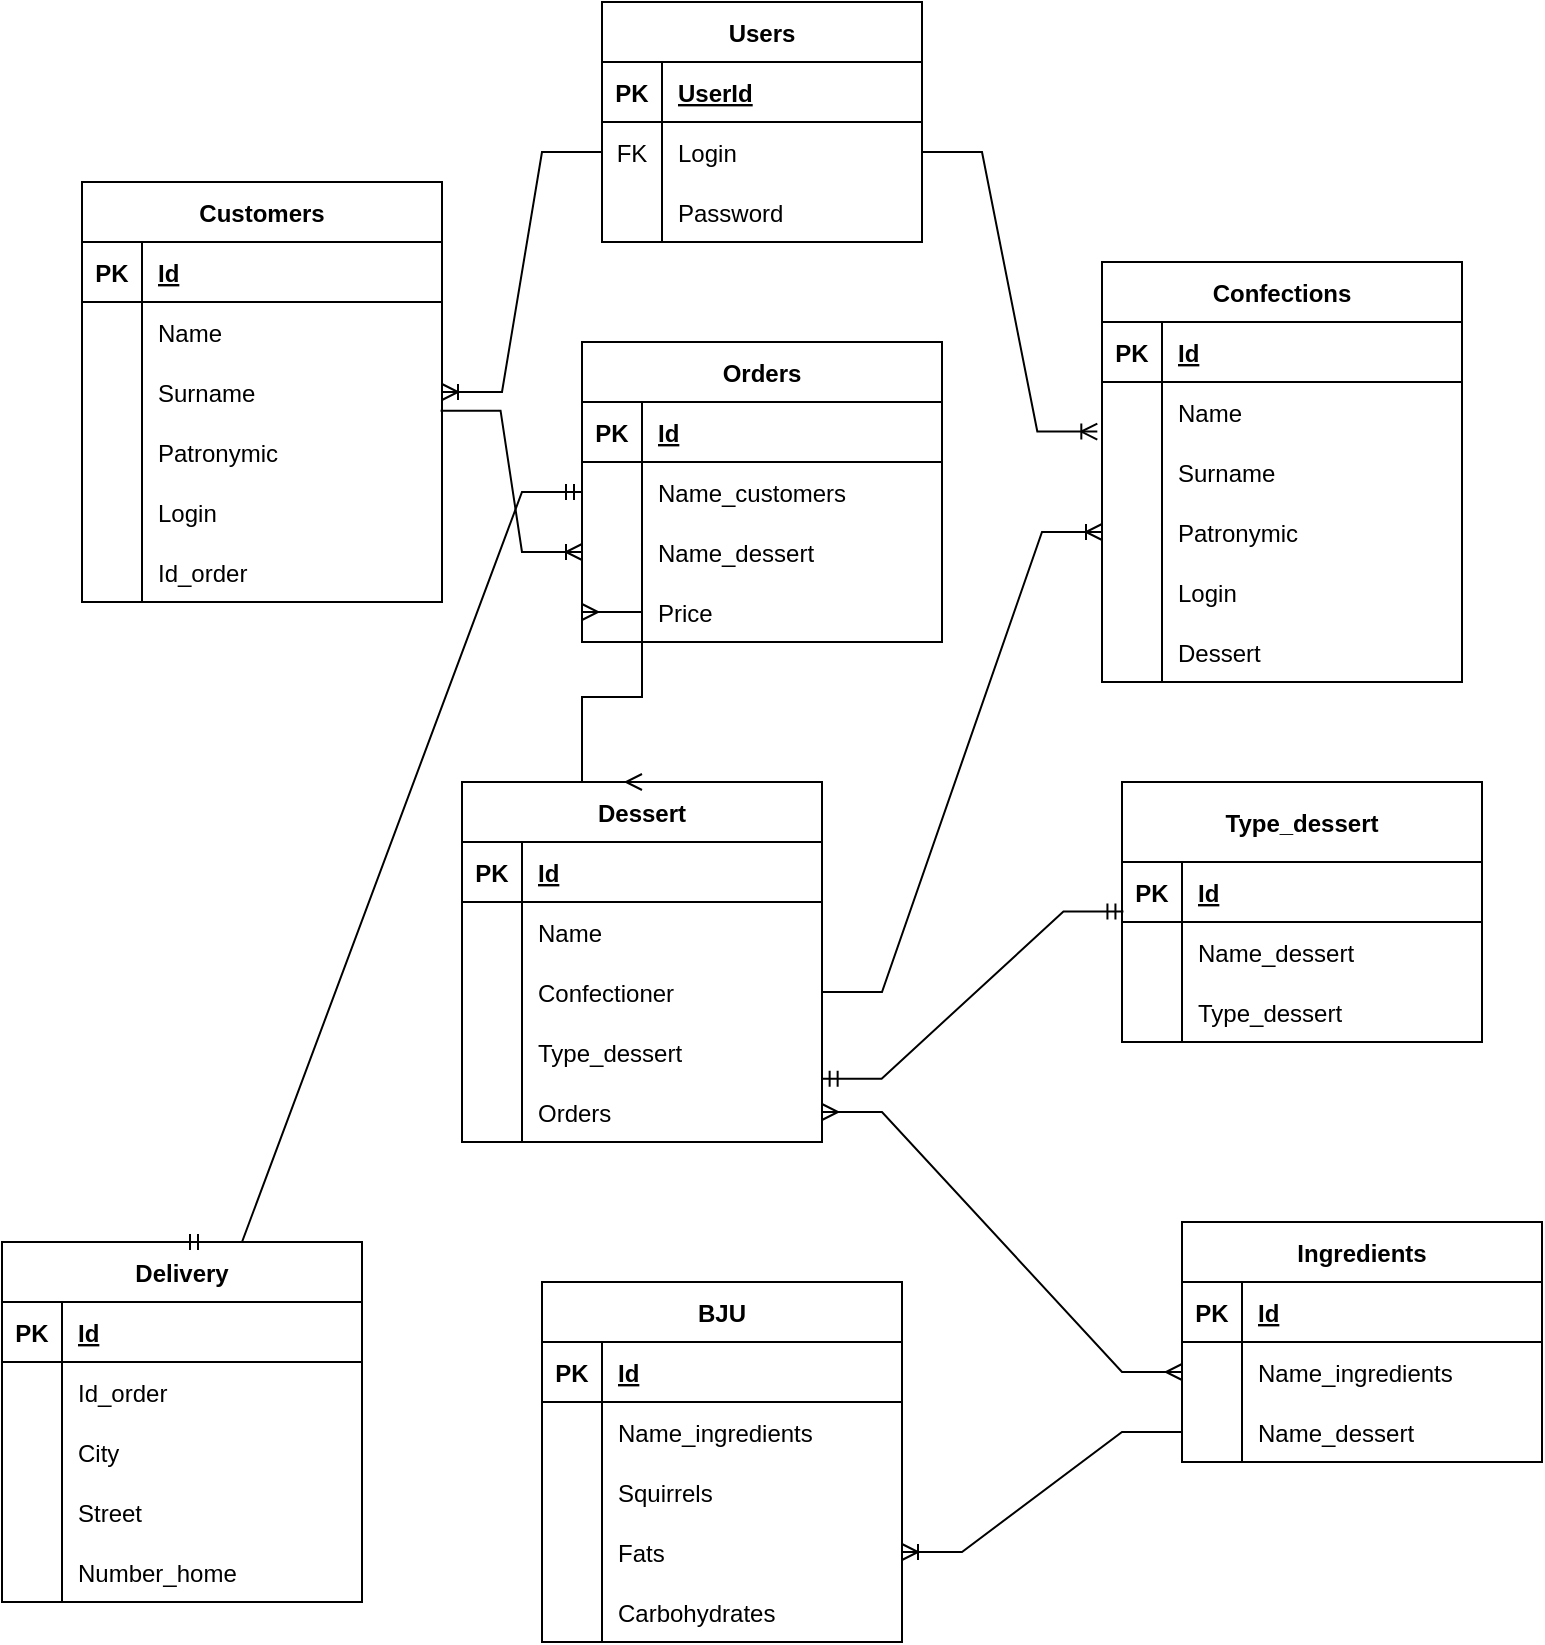 <mxfile version="20.2.3" type="device"><diagram id="4G4Z_L4EDDAWzq29jBDJ" name="Страница 1"><mxGraphModel dx="1043" dy="719" grid="1" gridSize="10" guides="1" tooltips="1" connect="1" arrows="1" fold="1" page="1" pageScale="1" pageWidth="827" pageHeight="1169" math="0" shadow="0"><root><mxCell id="0"/><mxCell id="1" parent="0"/><mxCell id="QHVo3dOfZ_I97ZvLNt0K-2" value="Users" style="shape=table;startSize=30;container=1;collapsible=1;childLayout=tableLayout;fixedRows=1;rowLines=0;fontStyle=1;align=center;resizeLast=1;" vertex="1" parent="1"><mxGeometry x="320" width="160" height="120" as="geometry"/></mxCell><mxCell id="QHVo3dOfZ_I97ZvLNt0K-3" value="" style="shape=tableRow;horizontal=0;startSize=0;swimlaneHead=0;swimlaneBody=0;fillColor=none;collapsible=0;dropTarget=0;points=[[0,0.5],[1,0.5]];portConstraint=eastwest;top=0;left=0;right=0;bottom=1;" vertex="1" parent="QHVo3dOfZ_I97ZvLNt0K-2"><mxGeometry y="30" width="160" height="30" as="geometry"/></mxCell><mxCell id="QHVo3dOfZ_I97ZvLNt0K-4" value="PK" style="shape=partialRectangle;connectable=0;fillColor=none;top=0;left=0;bottom=0;right=0;fontStyle=1;overflow=hidden;" vertex="1" parent="QHVo3dOfZ_I97ZvLNt0K-3"><mxGeometry width="30" height="30" as="geometry"><mxRectangle width="30" height="30" as="alternateBounds"/></mxGeometry></mxCell><mxCell id="QHVo3dOfZ_I97ZvLNt0K-5" value="UserId" style="shape=partialRectangle;connectable=0;fillColor=none;top=0;left=0;bottom=0;right=0;align=left;spacingLeft=6;fontStyle=5;overflow=hidden;" vertex="1" parent="QHVo3dOfZ_I97ZvLNt0K-3"><mxGeometry x="30" width="130" height="30" as="geometry"><mxRectangle width="130" height="30" as="alternateBounds"/></mxGeometry></mxCell><mxCell id="QHVo3dOfZ_I97ZvLNt0K-6" value="" style="shape=tableRow;horizontal=0;startSize=0;swimlaneHead=0;swimlaneBody=0;fillColor=none;collapsible=0;dropTarget=0;points=[[0,0.5],[1,0.5]];portConstraint=eastwest;top=0;left=0;right=0;bottom=0;" vertex="1" parent="QHVo3dOfZ_I97ZvLNt0K-2"><mxGeometry y="60" width="160" height="30" as="geometry"/></mxCell><mxCell id="QHVo3dOfZ_I97ZvLNt0K-7" value="FK" style="shape=partialRectangle;connectable=0;fillColor=none;top=0;left=0;bottom=0;right=0;editable=1;overflow=hidden;" vertex="1" parent="QHVo3dOfZ_I97ZvLNt0K-6"><mxGeometry width="30" height="30" as="geometry"><mxRectangle width="30" height="30" as="alternateBounds"/></mxGeometry></mxCell><mxCell id="QHVo3dOfZ_I97ZvLNt0K-8" value="Login" style="shape=partialRectangle;connectable=0;fillColor=none;top=0;left=0;bottom=0;right=0;align=left;spacingLeft=6;overflow=hidden;" vertex="1" parent="QHVo3dOfZ_I97ZvLNt0K-6"><mxGeometry x="30" width="130" height="30" as="geometry"><mxRectangle width="130" height="30" as="alternateBounds"/></mxGeometry></mxCell><mxCell id="QHVo3dOfZ_I97ZvLNt0K-9" value="" style="shape=tableRow;horizontal=0;startSize=0;swimlaneHead=0;swimlaneBody=0;fillColor=none;collapsible=0;dropTarget=0;points=[[0,0.5],[1,0.5]];portConstraint=eastwest;top=0;left=0;right=0;bottom=0;" vertex="1" parent="QHVo3dOfZ_I97ZvLNt0K-2"><mxGeometry y="90" width="160" height="30" as="geometry"/></mxCell><mxCell id="QHVo3dOfZ_I97ZvLNt0K-10" value="" style="shape=partialRectangle;connectable=0;fillColor=none;top=0;left=0;bottom=0;right=0;editable=1;overflow=hidden;" vertex="1" parent="QHVo3dOfZ_I97ZvLNt0K-9"><mxGeometry width="30" height="30" as="geometry"><mxRectangle width="30" height="30" as="alternateBounds"/></mxGeometry></mxCell><mxCell id="QHVo3dOfZ_I97ZvLNt0K-11" value="Password" style="shape=partialRectangle;connectable=0;fillColor=none;top=0;left=0;bottom=0;right=0;align=left;spacingLeft=6;overflow=hidden;" vertex="1" parent="QHVo3dOfZ_I97ZvLNt0K-9"><mxGeometry x="30" width="130" height="30" as="geometry"><mxRectangle width="130" height="30" as="alternateBounds"/></mxGeometry></mxCell><mxCell id="QHVo3dOfZ_I97ZvLNt0K-15" value="Type_dessert" style="shape=table;startSize=40;container=1;collapsible=1;childLayout=tableLayout;fixedRows=1;rowLines=0;fontStyle=1;align=center;resizeLast=1;" vertex="1" parent="1"><mxGeometry x="580" y="390" width="180" height="130" as="geometry"/></mxCell><mxCell id="QHVo3dOfZ_I97ZvLNt0K-16" value="" style="shape=tableRow;horizontal=0;startSize=0;swimlaneHead=0;swimlaneBody=0;fillColor=none;collapsible=0;dropTarget=0;points=[[0,0.5],[1,0.5]];portConstraint=eastwest;top=0;left=0;right=0;bottom=1;" vertex="1" parent="QHVo3dOfZ_I97ZvLNt0K-15"><mxGeometry y="40" width="180" height="30" as="geometry"/></mxCell><mxCell id="QHVo3dOfZ_I97ZvLNt0K-17" value="PK" style="shape=partialRectangle;connectable=0;fillColor=none;top=0;left=0;bottom=0;right=0;fontStyle=1;overflow=hidden;" vertex="1" parent="QHVo3dOfZ_I97ZvLNt0K-16"><mxGeometry width="30" height="30" as="geometry"><mxRectangle width="30" height="30" as="alternateBounds"/></mxGeometry></mxCell><mxCell id="QHVo3dOfZ_I97ZvLNt0K-18" value="Id" style="shape=partialRectangle;connectable=0;fillColor=none;top=0;left=0;bottom=0;right=0;align=left;spacingLeft=6;fontStyle=5;overflow=hidden;" vertex="1" parent="QHVo3dOfZ_I97ZvLNt0K-16"><mxGeometry x="30" width="150" height="30" as="geometry"><mxRectangle width="150" height="30" as="alternateBounds"/></mxGeometry></mxCell><mxCell id="QHVo3dOfZ_I97ZvLNt0K-19" value="" style="shape=tableRow;horizontal=0;startSize=0;swimlaneHead=0;swimlaneBody=0;fillColor=none;collapsible=0;dropTarget=0;points=[[0,0.5],[1,0.5]];portConstraint=eastwest;top=0;left=0;right=0;bottom=0;" vertex="1" parent="QHVo3dOfZ_I97ZvLNt0K-15"><mxGeometry y="70" width="180" height="30" as="geometry"/></mxCell><mxCell id="QHVo3dOfZ_I97ZvLNt0K-20" value="" style="shape=partialRectangle;connectable=0;fillColor=none;top=0;left=0;bottom=0;right=0;editable=1;overflow=hidden;" vertex="1" parent="QHVo3dOfZ_I97ZvLNt0K-19"><mxGeometry width="30" height="30" as="geometry"><mxRectangle width="30" height="30" as="alternateBounds"/></mxGeometry></mxCell><mxCell id="QHVo3dOfZ_I97ZvLNt0K-21" value="Name_dessert" style="shape=partialRectangle;connectable=0;fillColor=none;top=0;left=0;bottom=0;right=0;align=left;spacingLeft=6;overflow=hidden;" vertex="1" parent="QHVo3dOfZ_I97ZvLNt0K-19"><mxGeometry x="30" width="150" height="30" as="geometry"><mxRectangle width="150" height="30" as="alternateBounds"/></mxGeometry></mxCell><mxCell id="QHVo3dOfZ_I97ZvLNt0K-22" value="" style="shape=tableRow;horizontal=0;startSize=0;swimlaneHead=0;swimlaneBody=0;fillColor=none;collapsible=0;dropTarget=0;points=[[0,0.5],[1,0.5]];portConstraint=eastwest;top=0;left=0;right=0;bottom=0;" vertex="1" parent="QHVo3dOfZ_I97ZvLNt0K-15"><mxGeometry y="100" width="180" height="30" as="geometry"/></mxCell><mxCell id="QHVo3dOfZ_I97ZvLNt0K-23" value="" style="shape=partialRectangle;connectable=0;fillColor=none;top=0;left=0;bottom=0;right=0;editable=1;overflow=hidden;" vertex="1" parent="QHVo3dOfZ_I97ZvLNt0K-22"><mxGeometry width="30" height="30" as="geometry"><mxRectangle width="30" height="30" as="alternateBounds"/></mxGeometry></mxCell><mxCell id="QHVo3dOfZ_I97ZvLNt0K-24" value="Type_dessert" style="shape=partialRectangle;connectable=0;fillColor=none;top=0;left=0;bottom=0;right=0;align=left;spacingLeft=6;overflow=hidden;" vertex="1" parent="QHVo3dOfZ_I97ZvLNt0K-22"><mxGeometry x="30" width="150" height="30" as="geometry"><mxRectangle width="150" height="30" as="alternateBounds"/></mxGeometry></mxCell><mxCell id="QHVo3dOfZ_I97ZvLNt0K-28" value="Dessert" style="shape=table;startSize=30;container=1;collapsible=1;childLayout=tableLayout;fixedRows=1;rowLines=0;fontStyle=1;align=center;resizeLast=1;" vertex="1" parent="1"><mxGeometry x="250" y="390" width="180" height="180" as="geometry"/></mxCell><mxCell id="QHVo3dOfZ_I97ZvLNt0K-29" value="" style="shape=tableRow;horizontal=0;startSize=0;swimlaneHead=0;swimlaneBody=0;fillColor=none;collapsible=0;dropTarget=0;points=[[0,0.5],[1,0.5]];portConstraint=eastwest;top=0;left=0;right=0;bottom=1;" vertex="1" parent="QHVo3dOfZ_I97ZvLNt0K-28"><mxGeometry y="30" width="180" height="30" as="geometry"/></mxCell><mxCell id="QHVo3dOfZ_I97ZvLNt0K-30" value="PK" style="shape=partialRectangle;connectable=0;fillColor=none;top=0;left=0;bottom=0;right=0;fontStyle=1;overflow=hidden;" vertex="1" parent="QHVo3dOfZ_I97ZvLNt0K-29"><mxGeometry width="30" height="30" as="geometry"><mxRectangle width="30" height="30" as="alternateBounds"/></mxGeometry></mxCell><mxCell id="QHVo3dOfZ_I97ZvLNt0K-31" value="Id" style="shape=partialRectangle;connectable=0;fillColor=none;top=0;left=0;bottom=0;right=0;align=left;spacingLeft=6;fontStyle=5;overflow=hidden;" vertex="1" parent="QHVo3dOfZ_I97ZvLNt0K-29"><mxGeometry x="30" width="150" height="30" as="geometry"><mxRectangle width="150" height="30" as="alternateBounds"/></mxGeometry></mxCell><mxCell id="QHVo3dOfZ_I97ZvLNt0K-32" value="" style="shape=tableRow;horizontal=0;startSize=0;swimlaneHead=0;swimlaneBody=0;fillColor=none;collapsible=0;dropTarget=0;points=[[0,0.5],[1,0.5]];portConstraint=eastwest;top=0;left=0;right=0;bottom=0;" vertex="1" parent="QHVo3dOfZ_I97ZvLNt0K-28"><mxGeometry y="60" width="180" height="30" as="geometry"/></mxCell><mxCell id="QHVo3dOfZ_I97ZvLNt0K-33" value="" style="shape=partialRectangle;connectable=0;fillColor=none;top=0;left=0;bottom=0;right=0;editable=1;overflow=hidden;" vertex="1" parent="QHVo3dOfZ_I97ZvLNt0K-32"><mxGeometry width="30" height="30" as="geometry"><mxRectangle width="30" height="30" as="alternateBounds"/></mxGeometry></mxCell><mxCell id="QHVo3dOfZ_I97ZvLNt0K-34" value="Name" style="shape=partialRectangle;connectable=0;fillColor=none;top=0;left=0;bottom=0;right=0;align=left;spacingLeft=6;overflow=hidden;" vertex="1" parent="QHVo3dOfZ_I97ZvLNt0K-32"><mxGeometry x="30" width="150" height="30" as="geometry"><mxRectangle width="150" height="30" as="alternateBounds"/></mxGeometry></mxCell><mxCell id="QHVo3dOfZ_I97ZvLNt0K-35" value="" style="shape=tableRow;horizontal=0;startSize=0;swimlaneHead=0;swimlaneBody=0;fillColor=none;collapsible=0;dropTarget=0;points=[[0,0.5],[1,0.5]];portConstraint=eastwest;top=0;left=0;right=0;bottom=0;" vertex="1" parent="QHVo3dOfZ_I97ZvLNt0K-28"><mxGeometry y="90" width="180" height="30" as="geometry"/></mxCell><mxCell id="QHVo3dOfZ_I97ZvLNt0K-36" value="" style="shape=partialRectangle;connectable=0;fillColor=none;top=0;left=0;bottom=0;right=0;editable=1;overflow=hidden;" vertex="1" parent="QHVo3dOfZ_I97ZvLNt0K-35"><mxGeometry width="30" height="30" as="geometry"><mxRectangle width="30" height="30" as="alternateBounds"/></mxGeometry></mxCell><mxCell id="QHVo3dOfZ_I97ZvLNt0K-37" value="Confectioner" style="shape=partialRectangle;connectable=0;fillColor=none;top=0;left=0;bottom=0;right=0;align=left;spacingLeft=6;overflow=hidden;" vertex="1" parent="QHVo3dOfZ_I97ZvLNt0K-35"><mxGeometry x="30" width="150" height="30" as="geometry"><mxRectangle width="150" height="30" as="alternateBounds"/></mxGeometry></mxCell><mxCell id="QHVo3dOfZ_I97ZvLNt0K-38" value="" style="shape=tableRow;horizontal=0;startSize=0;swimlaneHead=0;swimlaneBody=0;fillColor=none;collapsible=0;dropTarget=0;points=[[0,0.5],[1,0.5]];portConstraint=eastwest;top=0;left=0;right=0;bottom=0;" vertex="1" parent="QHVo3dOfZ_I97ZvLNt0K-28"><mxGeometry y="120" width="180" height="30" as="geometry"/></mxCell><mxCell id="QHVo3dOfZ_I97ZvLNt0K-39" value="" style="shape=partialRectangle;connectable=0;fillColor=none;top=0;left=0;bottom=0;right=0;editable=1;overflow=hidden;" vertex="1" parent="QHVo3dOfZ_I97ZvLNt0K-38"><mxGeometry width="30" height="30" as="geometry"><mxRectangle width="30" height="30" as="alternateBounds"/></mxGeometry></mxCell><mxCell id="QHVo3dOfZ_I97ZvLNt0K-40" value="Type_dessert" style="shape=partialRectangle;connectable=0;fillColor=none;top=0;left=0;bottom=0;right=0;align=left;spacingLeft=6;overflow=hidden;" vertex="1" parent="QHVo3dOfZ_I97ZvLNt0K-38"><mxGeometry x="30" width="150" height="30" as="geometry"><mxRectangle width="150" height="30" as="alternateBounds"/></mxGeometry></mxCell><mxCell id="QHVo3dOfZ_I97ZvLNt0K-123" style="shape=tableRow;horizontal=0;startSize=0;swimlaneHead=0;swimlaneBody=0;fillColor=none;collapsible=0;dropTarget=0;points=[[0,0.5],[1,0.5]];portConstraint=eastwest;top=0;left=0;right=0;bottom=0;" vertex="1" parent="QHVo3dOfZ_I97ZvLNt0K-28"><mxGeometry y="150" width="180" height="30" as="geometry"/></mxCell><mxCell id="QHVo3dOfZ_I97ZvLNt0K-124" style="shape=partialRectangle;connectable=0;fillColor=none;top=0;left=0;bottom=0;right=0;editable=1;overflow=hidden;" vertex="1" parent="QHVo3dOfZ_I97ZvLNt0K-123"><mxGeometry width="30" height="30" as="geometry"><mxRectangle width="30" height="30" as="alternateBounds"/></mxGeometry></mxCell><mxCell id="QHVo3dOfZ_I97ZvLNt0K-125" value="Orders" style="shape=partialRectangle;connectable=0;fillColor=none;top=0;left=0;bottom=0;right=0;align=left;spacingLeft=6;overflow=hidden;" vertex="1" parent="QHVo3dOfZ_I97ZvLNt0K-123"><mxGeometry x="30" width="150" height="30" as="geometry"><mxRectangle width="150" height="30" as="alternateBounds"/></mxGeometry></mxCell><mxCell id="QHVo3dOfZ_I97ZvLNt0K-41" value="Customers" style="shape=table;startSize=30;container=1;collapsible=1;childLayout=tableLayout;fixedRows=1;rowLines=0;fontStyle=1;align=center;resizeLast=1;" vertex="1" parent="1"><mxGeometry x="60" y="90" width="180" height="210" as="geometry"/></mxCell><mxCell id="QHVo3dOfZ_I97ZvLNt0K-42" value="" style="shape=tableRow;horizontal=0;startSize=0;swimlaneHead=0;swimlaneBody=0;fillColor=none;collapsible=0;dropTarget=0;points=[[0,0.5],[1,0.5]];portConstraint=eastwest;top=0;left=0;right=0;bottom=1;" vertex="1" parent="QHVo3dOfZ_I97ZvLNt0K-41"><mxGeometry y="30" width="180" height="30" as="geometry"/></mxCell><mxCell id="QHVo3dOfZ_I97ZvLNt0K-43" value="PK" style="shape=partialRectangle;connectable=0;fillColor=none;top=0;left=0;bottom=0;right=0;fontStyle=1;overflow=hidden;" vertex="1" parent="QHVo3dOfZ_I97ZvLNt0K-42"><mxGeometry width="30" height="30" as="geometry"><mxRectangle width="30" height="30" as="alternateBounds"/></mxGeometry></mxCell><mxCell id="QHVo3dOfZ_I97ZvLNt0K-44" value="Id" style="shape=partialRectangle;connectable=0;fillColor=none;top=0;left=0;bottom=0;right=0;align=left;spacingLeft=6;fontStyle=5;overflow=hidden;" vertex="1" parent="QHVo3dOfZ_I97ZvLNt0K-42"><mxGeometry x="30" width="150" height="30" as="geometry"><mxRectangle width="150" height="30" as="alternateBounds"/></mxGeometry></mxCell><mxCell id="QHVo3dOfZ_I97ZvLNt0K-45" value="" style="shape=tableRow;horizontal=0;startSize=0;swimlaneHead=0;swimlaneBody=0;fillColor=none;collapsible=0;dropTarget=0;points=[[0,0.5],[1,0.5]];portConstraint=eastwest;top=0;left=0;right=0;bottom=0;" vertex="1" parent="QHVo3dOfZ_I97ZvLNt0K-41"><mxGeometry y="60" width="180" height="30" as="geometry"/></mxCell><mxCell id="QHVo3dOfZ_I97ZvLNt0K-46" value="" style="shape=partialRectangle;connectable=0;fillColor=none;top=0;left=0;bottom=0;right=0;editable=1;overflow=hidden;" vertex="1" parent="QHVo3dOfZ_I97ZvLNt0K-45"><mxGeometry width="30" height="30" as="geometry"><mxRectangle width="30" height="30" as="alternateBounds"/></mxGeometry></mxCell><mxCell id="QHVo3dOfZ_I97ZvLNt0K-47" value="Name" style="shape=partialRectangle;connectable=0;fillColor=none;top=0;left=0;bottom=0;right=0;align=left;spacingLeft=6;overflow=hidden;" vertex="1" parent="QHVo3dOfZ_I97ZvLNt0K-45"><mxGeometry x="30" width="150" height="30" as="geometry"><mxRectangle width="150" height="30" as="alternateBounds"/></mxGeometry></mxCell><mxCell id="QHVo3dOfZ_I97ZvLNt0K-48" value="" style="shape=tableRow;horizontal=0;startSize=0;swimlaneHead=0;swimlaneBody=0;fillColor=none;collapsible=0;dropTarget=0;points=[[0,0.5],[1,0.5]];portConstraint=eastwest;top=0;left=0;right=0;bottom=0;" vertex="1" parent="QHVo3dOfZ_I97ZvLNt0K-41"><mxGeometry y="90" width="180" height="30" as="geometry"/></mxCell><mxCell id="QHVo3dOfZ_I97ZvLNt0K-49" value="" style="shape=partialRectangle;connectable=0;fillColor=none;top=0;left=0;bottom=0;right=0;editable=1;overflow=hidden;" vertex="1" parent="QHVo3dOfZ_I97ZvLNt0K-48"><mxGeometry width="30" height="30" as="geometry"><mxRectangle width="30" height="30" as="alternateBounds"/></mxGeometry></mxCell><mxCell id="QHVo3dOfZ_I97ZvLNt0K-50" value="Surname" style="shape=partialRectangle;connectable=0;fillColor=none;top=0;left=0;bottom=0;right=0;align=left;spacingLeft=6;overflow=hidden;" vertex="1" parent="QHVo3dOfZ_I97ZvLNt0K-48"><mxGeometry x="30" width="150" height="30" as="geometry"><mxRectangle width="150" height="30" as="alternateBounds"/></mxGeometry></mxCell><mxCell id="QHVo3dOfZ_I97ZvLNt0K-51" value="" style="shape=tableRow;horizontal=0;startSize=0;swimlaneHead=0;swimlaneBody=0;fillColor=none;collapsible=0;dropTarget=0;points=[[0,0.5],[1,0.5]];portConstraint=eastwest;top=0;left=0;right=0;bottom=0;" vertex="1" parent="QHVo3dOfZ_I97ZvLNt0K-41"><mxGeometry y="120" width="180" height="30" as="geometry"/></mxCell><mxCell id="QHVo3dOfZ_I97ZvLNt0K-52" value="" style="shape=partialRectangle;connectable=0;fillColor=none;top=0;left=0;bottom=0;right=0;editable=1;overflow=hidden;" vertex="1" parent="QHVo3dOfZ_I97ZvLNt0K-51"><mxGeometry width="30" height="30" as="geometry"><mxRectangle width="30" height="30" as="alternateBounds"/></mxGeometry></mxCell><mxCell id="QHVo3dOfZ_I97ZvLNt0K-53" value="Patronymic" style="shape=partialRectangle;connectable=0;fillColor=none;top=0;left=0;bottom=0;right=0;align=left;spacingLeft=6;overflow=hidden;" vertex="1" parent="QHVo3dOfZ_I97ZvLNt0K-51"><mxGeometry x="30" width="150" height="30" as="geometry"><mxRectangle width="150" height="30" as="alternateBounds"/></mxGeometry></mxCell><mxCell id="QHVo3dOfZ_I97ZvLNt0K-138" style="shape=tableRow;horizontal=0;startSize=0;swimlaneHead=0;swimlaneBody=0;fillColor=none;collapsible=0;dropTarget=0;points=[[0,0.5],[1,0.5]];portConstraint=eastwest;top=0;left=0;right=0;bottom=0;" vertex="1" parent="QHVo3dOfZ_I97ZvLNt0K-41"><mxGeometry y="150" width="180" height="30" as="geometry"/></mxCell><mxCell id="QHVo3dOfZ_I97ZvLNt0K-139" style="shape=partialRectangle;connectable=0;fillColor=none;top=0;left=0;bottom=0;right=0;editable=1;overflow=hidden;" vertex="1" parent="QHVo3dOfZ_I97ZvLNt0K-138"><mxGeometry width="30" height="30" as="geometry"><mxRectangle width="30" height="30" as="alternateBounds"/></mxGeometry></mxCell><mxCell id="QHVo3dOfZ_I97ZvLNt0K-140" value="Login" style="shape=partialRectangle;connectable=0;fillColor=none;top=0;left=0;bottom=0;right=0;align=left;spacingLeft=6;overflow=hidden;" vertex="1" parent="QHVo3dOfZ_I97ZvLNt0K-138"><mxGeometry x="30" width="150" height="30" as="geometry"><mxRectangle width="150" height="30" as="alternateBounds"/></mxGeometry></mxCell><mxCell id="QHVo3dOfZ_I97ZvLNt0K-141" style="shape=tableRow;horizontal=0;startSize=0;swimlaneHead=0;swimlaneBody=0;fillColor=none;collapsible=0;dropTarget=0;points=[[0,0.5],[1,0.5]];portConstraint=eastwest;top=0;left=0;right=0;bottom=0;" vertex="1" parent="QHVo3dOfZ_I97ZvLNt0K-41"><mxGeometry y="180" width="180" height="30" as="geometry"/></mxCell><mxCell id="QHVo3dOfZ_I97ZvLNt0K-142" style="shape=partialRectangle;connectable=0;fillColor=none;top=0;left=0;bottom=0;right=0;editable=1;overflow=hidden;" vertex="1" parent="QHVo3dOfZ_I97ZvLNt0K-141"><mxGeometry width="30" height="30" as="geometry"><mxRectangle width="30" height="30" as="alternateBounds"/></mxGeometry></mxCell><mxCell id="QHVo3dOfZ_I97ZvLNt0K-143" value="Id_order" style="shape=partialRectangle;connectable=0;fillColor=none;top=0;left=0;bottom=0;right=0;align=left;spacingLeft=6;overflow=hidden;" vertex="1" parent="QHVo3dOfZ_I97ZvLNt0K-141"><mxGeometry x="30" width="150" height="30" as="geometry"><mxRectangle width="150" height="30" as="alternateBounds"/></mxGeometry></mxCell><mxCell id="QHVo3dOfZ_I97ZvLNt0K-54" value="Confections" style="shape=table;startSize=30;container=1;collapsible=1;childLayout=tableLayout;fixedRows=1;rowLines=0;fontStyle=1;align=center;resizeLast=1;" vertex="1" parent="1"><mxGeometry x="570" y="130" width="180" height="210" as="geometry"/></mxCell><mxCell id="QHVo3dOfZ_I97ZvLNt0K-55" value="" style="shape=tableRow;horizontal=0;startSize=0;swimlaneHead=0;swimlaneBody=0;fillColor=none;collapsible=0;dropTarget=0;points=[[0,0.5],[1,0.5]];portConstraint=eastwest;top=0;left=0;right=0;bottom=1;" vertex="1" parent="QHVo3dOfZ_I97ZvLNt0K-54"><mxGeometry y="30" width="180" height="30" as="geometry"/></mxCell><mxCell id="QHVo3dOfZ_I97ZvLNt0K-56" value="PK" style="shape=partialRectangle;connectable=0;fillColor=none;top=0;left=0;bottom=0;right=0;fontStyle=1;overflow=hidden;" vertex="1" parent="QHVo3dOfZ_I97ZvLNt0K-55"><mxGeometry width="30" height="30" as="geometry"><mxRectangle width="30" height="30" as="alternateBounds"/></mxGeometry></mxCell><mxCell id="QHVo3dOfZ_I97ZvLNt0K-57" value="Id" style="shape=partialRectangle;connectable=0;fillColor=none;top=0;left=0;bottom=0;right=0;align=left;spacingLeft=6;fontStyle=5;overflow=hidden;" vertex="1" parent="QHVo3dOfZ_I97ZvLNt0K-55"><mxGeometry x="30" width="150" height="30" as="geometry"><mxRectangle width="150" height="30" as="alternateBounds"/></mxGeometry></mxCell><mxCell id="QHVo3dOfZ_I97ZvLNt0K-58" value="" style="shape=tableRow;horizontal=0;startSize=0;swimlaneHead=0;swimlaneBody=0;fillColor=none;collapsible=0;dropTarget=0;points=[[0,0.5],[1,0.5]];portConstraint=eastwest;top=0;left=0;right=0;bottom=0;" vertex="1" parent="QHVo3dOfZ_I97ZvLNt0K-54"><mxGeometry y="60" width="180" height="30" as="geometry"/></mxCell><mxCell id="QHVo3dOfZ_I97ZvLNt0K-59" value="" style="shape=partialRectangle;connectable=0;fillColor=none;top=0;left=0;bottom=0;right=0;editable=1;overflow=hidden;" vertex="1" parent="QHVo3dOfZ_I97ZvLNt0K-58"><mxGeometry width="30" height="30" as="geometry"><mxRectangle width="30" height="30" as="alternateBounds"/></mxGeometry></mxCell><mxCell id="QHVo3dOfZ_I97ZvLNt0K-60" value="Name" style="shape=partialRectangle;connectable=0;fillColor=none;top=0;left=0;bottom=0;right=0;align=left;spacingLeft=6;overflow=hidden;" vertex="1" parent="QHVo3dOfZ_I97ZvLNt0K-58"><mxGeometry x="30" width="150" height="30" as="geometry"><mxRectangle width="150" height="30" as="alternateBounds"/></mxGeometry></mxCell><mxCell id="QHVo3dOfZ_I97ZvLNt0K-61" value="" style="shape=tableRow;horizontal=0;startSize=0;swimlaneHead=0;swimlaneBody=0;fillColor=none;collapsible=0;dropTarget=0;points=[[0,0.5],[1,0.5]];portConstraint=eastwest;top=0;left=0;right=0;bottom=0;" vertex="1" parent="QHVo3dOfZ_I97ZvLNt0K-54"><mxGeometry y="90" width="180" height="30" as="geometry"/></mxCell><mxCell id="QHVo3dOfZ_I97ZvLNt0K-62" value="" style="shape=partialRectangle;connectable=0;fillColor=none;top=0;left=0;bottom=0;right=0;editable=1;overflow=hidden;" vertex="1" parent="QHVo3dOfZ_I97ZvLNt0K-61"><mxGeometry width="30" height="30" as="geometry"><mxRectangle width="30" height="30" as="alternateBounds"/></mxGeometry></mxCell><mxCell id="QHVo3dOfZ_I97ZvLNt0K-63" value="Surname" style="shape=partialRectangle;connectable=0;fillColor=none;top=0;left=0;bottom=0;right=0;align=left;spacingLeft=6;overflow=hidden;" vertex="1" parent="QHVo3dOfZ_I97ZvLNt0K-61"><mxGeometry x="30" width="150" height="30" as="geometry"><mxRectangle width="150" height="30" as="alternateBounds"/></mxGeometry></mxCell><mxCell id="QHVo3dOfZ_I97ZvLNt0K-64" value="" style="shape=tableRow;horizontal=0;startSize=0;swimlaneHead=0;swimlaneBody=0;fillColor=none;collapsible=0;dropTarget=0;points=[[0,0.5],[1,0.5]];portConstraint=eastwest;top=0;left=0;right=0;bottom=0;" vertex="1" parent="QHVo3dOfZ_I97ZvLNt0K-54"><mxGeometry y="120" width="180" height="30" as="geometry"/></mxCell><mxCell id="QHVo3dOfZ_I97ZvLNt0K-65" value="" style="shape=partialRectangle;connectable=0;fillColor=none;top=0;left=0;bottom=0;right=0;editable=1;overflow=hidden;" vertex="1" parent="QHVo3dOfZ_I97ZvLNt0K-64"><mxGeometry width="30" height="30" as="geometry"><mxRectangle width="30" height="30" as="alternateBounds"/></mxGeometry></mxCell><mxCell id="QHVo3dOfZ_I97ZvLNt0K-66" value="Patronymic" style="shape=partialRectangle;connectable=0;fillColor=none;top=0;left=0;bottom=0;right=0;align=left;spacingLeft=6;overflow=hidden;" vertex="1" parent="QHVo3dOfZ_I97ZvLNt0K-64"><mxGeometry x="30" width="150" height="30" as="geometry"><mxRectangle width="150" height="30" as="alternateBounds"/></mxGeometry></mxCell><mxCell id="QHVo3dOfZ_I97ZvLNt0K-132" style="shape=tableRow;horizontal=0;startSize=0;swimlaneHead=0;swimlaneBody=0;fillColor=none;collapsible=0;dropTarget=0;points=[[0,0.5],[1,0.5]];portConstraint=eastwest;top=0;left=0;right=0;bottom=0;" vertex="1" parent="QHVo3dOfZ_I97ZvLNt0K-54"><mxGeometry y="150" width="180" height="30" as="geometry"/></mxCell><mxCell id="QHVo3dOfZ_I97ZvLNt0K-133" style="shape=partialRectangle;connectable=0;fillColor=none;top=0;left=0;bottom=0;right=0;editable=1;overflow=hidden;" vertex="1" parent="QHVo3dOfZ_I97ZvLNt0K-132"><mxGeometry width="30" height="30" as="geometry"><mxRectangle width="30" height="30" as="alternateBounds"/></mxGeometry></mxCell><mxCell id="QHVo3dOfZ_I97ZvLNt0K-134" value="Login" style="shape=partialRectangle;connectable=0;fillColor=none;top=0;left=0;bottom=0;right=0;align=left;spacingLeft=6;overflow=hidden;" vertex="1" parent="QHVo3dOfZ_I97ZvLNt0K-132"><mxGeometry x="30" width="150" height="30" as="geometry"><mxRectangle width="150" height="30" as="alternateBounds"/></mxGeometry></mxCell><mxCell id="QHVo3dOfZ_I97ZvLNt0K-135" style="shape=tableRow;horizontal=0;startSize=0;swimlaneHead=0;swimlaneBody=0;fillColor=none;collapsible=0;dropTarget=0;points=[[0,0.5],[1,0.5]];portConstraint=eastwest;top=0;left=0;right=0;bottom=0;" vertex="1" parent="QHVo3dOfZ_I97ZvLNt0K-54"><mxGeometry y="180" width="180" height="30" as="geometry"/></mxCell><mxCell id="QHVo3dOfZ_I97ZvLNt0K-136" style="shape=partialRectangle;connectable=0;fillColor=none;top=0;left=0;bottom=0;right=0;editable=1;overflow=hidden;" vertex="1" parent="QHVo3dOfZ_I97ZvLNt0K-135"><mxGeometry width="30" height="30" as="geometry"><mxRectangle width="30" height="30" as="alternateBounds"/></mxGeometry></mxCell><mxCell id="QHVo3dOfZ_I97ZvLNt0K-137" value="Dessert" style="shape=partialRectangle;connectable=0;fillColor=none;top=0;left=0;bottom=0;right=0;align=left;spacingLeft=6;overflow=hidden;" vertex="1" parent="QHVo3dOfZ_I97ZvLNt0K-135"><mxGeometry x="30" width="150" height="30" as="geometry"><mxRectangle width="150" height="30" as="alternateBounds"/></mxGeometry></mxCell><mxCell id="QHVo3dOfZ_I97ZvLNt0K-67" value="Orders" style="shape=table;startSize=30;container=1;collapsible=1;childLayout=tableLayout;fixedRows=1;rowLines=0;fontStyle=1;align=center;resizeLast=1;" vertex="1" parent="1"><mxGeometry x="310" y="170" width="180" height="150" as="geometry"/></mxCell><mxCell id="QHVo3dOfZ_I97ZvLNt0K-68" value="" style="shape=tableRow;horizontal=0;startSize=0;swimlaneHead=0;swimlaneBody=0;fillColor=none;collapsible=0;dropTarget=0;points=[[0,0.5],[1,0.5]];portConstraint=eastwest;top=0;left=0;right=0;bottom=1;" vertex="1" parent="QHVo3dOfZ_I97ZvLNt0K-67"><mxGeometry y="30" width="180" height="30" as="geometry"/></mxCell><mxCell id="QHVo3dOfZ_I97ZvLNt0K-69" value="PK" style="shape=partialRectangle;connectable=0;fillColor=none;top=0;left=0;bottom=0;right=0;fontStyle=1;overflow=hidden;" vertex="1" parent="QHVo3dOfZ_I97ZvLNt0K-68"><mxGeometry width="30" height="30" as="geometry"><mxRectangle width="30" height="30" as="alternateBounds"/></mxGeometry></mxCell><mxCell id="QHVo3dOfZ_I97ZvLNt0K-70" value="Id" style="shape=partialRectangle;connectable=0;fillColor=none;top=0;left=0;bottom=0;right=0;align=left;spacingLeft=6;fontStyle=5;overflow=hidden;" vertex="1" parent="QHVo3dOfZ_I97ZvLNt0K-68"><mxGeometry x="30" width="150" height="30" as="geometry"><mxRectangle width="150" height="30" as="alternateBounds"/></mxGeometry></mxCell><mxCell id="QHVo3dOfZ_I97ZvLNt0K-71" value="" style="shape=tableRow;horizontal=0;startSize=0;swimlaneHead=0;swimlaneBody=0;fillColor=none;collapsible=0;dropTarget=0;points=[[0,0.5],[1,0.5]];portConstraint=eastwest;top=0;left=0;right=0;bottom=0;" vertex="1" parent="QHVo3dOfZ_I97ZvLNt0K-67"><mxGeometry y="60" width="180" height="30" as="geometry"/></mxCell><mxCell id="QHVo3dOfZ_I97ZvLNt0K-72" value="" style="shape=partialRectangle;connectable=0;fillColor=none;top=0;left=0;bottom=0;right=0;editable=1;overflow=hidden;" vertex="1" parent="QHVo3dOfZ_I97ZvLNt0K-71"><mxGeometry width="30" height="30" as="geometry"><mxRectangle width="30" height="30" as="alternateBounds"/></mxGeometry></mxCell><mxCell id="QHVo3dOfZ_I97ZvLNt0K-73" value="Name_customers" style="shape=partialRectangle;connectable=0;fillColor=none;top=0;left=0;bottom=0;right=0;align=left;spacingLeft=6;overflow=hidden;" vertex="1" parent="QHVo3dOfZ_I97ZvLNt0K-71"><mxGeometry x="30" width="150" height="30" as="geometry"><mxRectangle width="150" height="30" as="alternateBounds"/></mxGeometry></mxCell><mxCell id="QHVo3dOfZ_I97ZvLNt0K-74" value="" style="shape=tableRow;horizontal=0;startSize=0;swimlaneHead=0;swimlaneBody=0;fillColor=none;collapsible=0;dropTarget=0;points=[[0,0.5],[1,0.5]];portConstraint=eastwest;top=0;left=0;right=0;bottom=0;" vertex="1" parent="QHVo3dOfZ_I97ZvLNt0K-67"><mxGeometry y="90" width="180" height="30" as="geometry"/></mxCell><mxCell id="QHVo3dOfZ_I97ZvLNt0K-75" value="" style="shape=partialRectangle;connectable=0;fillColor=none;top=0;left=0;bottom=0;right=0;editable=1;overflow=hidden;" vertex="1" parent="QHVo3dOfZ_I97ZvLNt0K-74"><mxGeometry width="30" height="30" as="geometry"><mxRectangle width="30" height="30" as="alternateBounds"/></mxGeometry></mxCell><mxCell id="QHVo3dOfZ_I97ZvLNt0K-76" value="Name_dessert" style="shape=partialRectangle;connectable=0;fillColor=none;top=0;left=0;bottom=0;right=0;align=left;spacingLeft=6;overflow=hidden;" vertex="1" parent="QHVo3dOfZ_I97ZvLNt0K-74"><mxGeometry x="30" width="150" height="30" as="geometry"><mxRectangle width="150" height="30" as="alternateBounds"/></mxGeometry></mxCell><mxCell id="QHVo3dOfZ_I97ZvLNt0K-77" value="" style="shape=tableRow;horizontal=0;startSize=0;swimlaneHead=0;swimlaneBody=0;fillColor=none;collapsible=0;dropTarget=0;points=[[0,0.5],[1,0.5]];portConstraint=eastwest;top=0;left=0;right=0;bottom=0;" vertex="1" parent="QHVo3dOfZ_I97ZvLNt0K-67"><mxGeometry y="120" width="180" height="30" as="geometry"/></mxCell><mxCell id="QHVo3dOfZ_I97ZvLNt0K-78" value="" style="shape=partialRectangle;connectable=0;fillColor=none;top=0;left=0;bottom=0;right=0;editable=1;overflow=hidden;" vertex="1" parent="QHVo3dOfZ_I97ZvLNt0K-77"><mxGeometry width="30" height="30" as="geometry"><mxRectangle width="30" height="30" as="alternateBounds"/></mxGeometry></mxCell><mxCell id="QHVo3dOfZ_I97ZvLNt0K-79" value="Price" style="shape=partialRectangle;connectable=0;fillColor=none;top=0;left=0;bottom=0;right=0;align=left;spacingLeft=6;overflow=hidden;" vertex="1" parent="QHVo3dOfZ_I97ZvLNt0K-77"><mxGeometry x="30" width="150" height="30" as="geometry"><mxRectangle width="150" height="30" as="alternateBounds"/></mxGeometry></mxCell><mxCell id="QHVo3dOfZ_I97ZvLNt0K-80" value="Ingredients" style="shape=table;startSize=30;container=1;collapsible=1;childLayout=tableLayout;fixedRows=1;rowLines=0;fontStyle=1;align=center;resizeLast=1;" vertex="1" parent="1"><mxGeometry x="610" y="610" width="180" height="120" as="geometry"/></mxCell><mxCell id="QHVo3dOfZ_I97ZvLNt0K-81" value="" style="shape=tableRow;horizontal=0;startSize=0;swimlaneHead=0;swimlaneBody=0;fillColor=none;collapsible=0;dropTarget=0;points=[[0,0.5],[1,0.5]];portConstraint=eastwest;top=0;left=0;right=0;bottom=1;" vertex="1" parent="QHVo3dOfZ_I97ZvLNt0K-80"><mxGeometry y="30" width="180" height="30" as="geometry"/></mxCell><mxCell id="QHVo3dOfZ_I97ZvLNt0K-82" value="PK" style="shape=partialRectangle;connectable=0;fillColor=none;top=0;left=0;bottom=0;right=0;fontStyle=1;overflow=hidden;" vertex="1" parent="QHVo3dOfZ_I97ZvLNt0K-81"><mxGeometry width="30" height="30" as="geometry"><mxRectangle width="30" height="30" as="alternateBounds"/></mxGeometry></mxCell><mxCell id="QHVo3dOfZ_I97ZvLNt0K-83" value="Id" style="shape=partialRectangle;connectable=0;fillColor=none;top=0;left=0;bottom=0;right=0;align=left;spacingLeft=6;fontStyle=5;overflow=hidden;" vertex="1" parent="QHVo3dOfZ_I97ZvLNt0K-81"><mxGeometry x="30" width="150" height="30" as="geometry"><mxRectangle width="150" height="30" as="alternateBounds"/></mxGeometry></mxCell><mxCell id="QHVo3dOfZ_I97ZvLNt0K-84" value="" style="shape=tableRow;horizontal=0;startSize=0;swimlaneHead=0;swimlaneBody=0;fillColor=none;collapsible=0;dropTarget=0;points=[[0,0.5],[1,0.5]];portConstraint=eastwest;top=0;left=0;right=0;bottom=0;" vertex="1" parent="QHVo3dOfZ_I97ZvLNt0K-80"><mxGeometry y="60" width="180" height="30" as="geometry"/></mxCell><mxCell id="QHVo3dOfZ_I97ZvLNt0K-85" value="" style="shape=partialRectangle;connectable=0;fillColor=none;top=0;left=0;bottom=0;right=0;editable=1;overflow=hidden;" vertex="1" parent="QHVo3dOfZ_I97ZvLNt0K-84"><mxGeometry width="30" height="30" as="geometry"><mxRectangle width="30" height="30" as="alternateBounds"/></mxGeometry></mxCell><mxCell id="QHVo3dOfZ_I97ZvLNt0K-86" value="Name_ingredients" style="shape=partialRectangle;connectable=0;fillColor=none;top=0;left=0;bottom=0;right=0;align=left;spacingLeft=6;overflow=hidden;" vertex="1" parent="QHVo3dOfZ_I97ZvLNt0K-84"><mxGeometry x="30" width="150" height="30" as="geometry"><mxRectangle width="150" height="30" as="alternateBounds"/></mxGeometry></mxCell><mxCell id="QHVo3dOfZ_I97ZvLNt0K-87" value="" style="shape=tableRow;horizontal=0;startSize=0;swimlaneHead=0;swimlaneBody=0;fillColor=none;collapsible=0;dropTarget=0;points=[[0,0.5],[1,0.5]];portConstraint=eastwest;top=0;left=0;right=0;bottom=0;" vertex="1" parent="QHVo3dOfZ_I97ZvLNt0K-80"><mxGeometry y="90" width="180" height="30" as="geometry"/></mxCell><mxCell id="QHVo3dOfZ_I97ZvLNt0K-88" value="" style="shape=partialRectangle;connectable=0;fillColor=none;top=0;left=0;bottom=0;right=0;editable=1;overflow=hidden;" vertex="1" parent="QHVo3dOfZ_I97ZvLNt0K-87"><mxGeometry width="30" height="30" as="geometry"><mxRectangle width="30" height="30" as="alternateBounds"/></mxGeometry></mxCell><mxCell id="QHVo3dOfZ_I97ZvLNt0K-89" value="Name_dessert" style="shape=partialRectangle;connectable=0;fillColor=none;top=0;left=0;bottom=0;right=0;align=left;spacingLeft=6;overflow=hidden;" vertex="1" parent="QHVo3dOfZ_I97ZvLNt0K-87"><mxGeometry x="30" width="150" height="30" as="geometry"><mxRectangle width="150" height="30" as="alternateBounds"/></mxGeometry></mxCell><mxCell id="QHVo3dOfZ_I97ZvLNt0K-93" value="BJU" style="shape=table;startSize=30;container=1;collapsible=1;childLayout=tableLayout;fixedRows=1;rowLines=0;fontStyle=1;align=center;resizeLast=1;" vertex="1" parent="1"><mxGeometry x="290" y="640" width="180" height="180" as="geometry"/></mxCell><mxCell id="QHVo3dOfZ_I97ZvLNt0K-94" value="" style="shape=tableRow;horizontal=0;startSize=0;swimlaneHead=0;swimlaneBody=0;fillColor=none;collapsible=0;dropTarget=0;points=[[0,0.5],[1,0.5]];portConstraint=eastwest;top=0;left=0;right=0;bottom=1;" vertex="1" parent="QHVo3dOfZ_I97ZvLNt0K-93"><mxGeometry y="30" width="180" height="30" as="geometry"/></mxCell><mxCell id="QHVo3dOfZ_I97ZvLNt0K-95" value="PK" style="shape=partialRectangle;connectable=0;fillColor=none;top=0;left=0;bottom=0;right=0;fontStyle=1;overflow=hidden;" vertex="1" parent="QHVo3dOfZ_I97ZvLNt0K-94"><mxGeometry width="30" height="30" as="geometry"><mxRectangle width="30" height="30" as="alternateBounds"/></mxGeometry></mxCell><mxCell id="QHVo3dOfZ_I97ZvLNt0K-96" value="Id" style="shape=partialRectangle;connectable=0;fillColor=none;top=0;left=0;bottom=0;right=0;align=left;spacingLeft=6;fontStyle=5;overflow=hidden;" vertex="1" parent="QHVo3dOfZ_I97ZvLNt0K-94"><mxGeometry x="30" width="150" height="30" as="geometry"><mxRectangle width="150" height="30" as="alternateBounds"/></mxGeometry></mxCell><mxCell id="QHVo3dOfZ_I97ZvLNt0K-97" value="" style="shape=tableRow;horizontal=0;startSize=0;swimlaneHead=0;swimlaneBody=0;fillColor=none;collapsible=0;dropTarget=0;points=[[0,0.5],[1,0.5]];portConstraint=eastwest;top=0;left=0;right=0;bottom=0;" vertex="1" parent="QHVo3dOfZ_I97ZvLNt0K-93"><mxGeometry y="60" width="180" height="30" as="geometry"/></mxCell><mxCell id="QHVo3dOfZ_I97ZvLNt0K-98" value="" style="shape=partialRectangle;connectable=0;fillColor=none;top=0;left=0;bottom=0;right=0;editable=1;overflow=hidden;" vertex="1" parent="QHVo3dOfZ_I97ZvLNt0K-97"><mxGeometry width="30" height="30" as="geometry"><mxRectangle width="30" height="30" as="alternateBounds"/></mxGeometry></mxCell><mxCell id="QHVo3dOfZ_I97ZvLNt0K-99" value="Name_ingredients" style="shape=partialRectangle;connectable=0;fillColor=none;top=0;left=0;bottom=0;right=0;align=left;spacingLeft=6;overflow=hidden;" vertex="1" parent="QHVo3dOfZ_I97ZvLNt0K-97"><mxGeometry x="30" width="150" height="30" as="geometry"><mxRectangle width="150" height="30" as="alternateBounds"/></mxGeometry></mxCell><mxCell id="QHVo3dOfZ_I97ZvLNt0K-100" value="" style="shape=tableRow;horizontal=0;startSize=0;swimlaneHead=0;swimlaneBody=0;fillColor=none;collapsible=0;dropTarget=0;points=[[0,0.5],[1,0.5]];portConstraint=eastwest;top=0;left=0;right=0;bottom=0;" vertex="1" parent="QHVo3dOfZ_I97ZvLNt0K-93"><mxGeometry y="90" width="180" height="30" as="geometry"/></mxCell><mxCell id="QHVo3dOfZ_I97ZvLNt0K-101" value="" style="shape=partialRectangle;connectable=0;fillColor=none;top=0;left=0;bottom=0;right=0;editable=1;overflow=hidden;" vertex="1" parent="QHVo3dOfZ_I97ZvLNt0K-100"><mxGeometry width="30" height="30" as="geometry"><mxRectangle width="30" height="30" as="alternateBounds"/></mxGeometry></mxCell><mxCell id="QHVo3dOfZ_I97ZvLNt0K-102" value="Squirrels" style="shape=partialRectangle;connectable=0;fillColor=none;top=0;left=0;bottom=0;right=0;align=left;spacingLeft=6;overflow=hidden;" vertex="1" parent="QHVo3dOfZ_I97ZvLNt0K-100"><mxGeometry x="30" width="150" height="30" as="geometry"><mxRectangle width="150" height="30" as="alternateBounds"/></mxGeometry></mxCell><mxCell id="QHVo3dOfZ_I97ZvLNt0K-103" value="" style="shape=tableRow;horizontal=0;startSize=0;swimlaneHead=0;swimlaneBody=0;fillColor=none;collapsible=0;dropTarget=0;points=[[0,0.5],[1,0.5]];portConstraint=eastwest;top=0;left=0;right=0;bottom=0;" vertex="1" parent="QHVo3dOfZ_I97ZvLNt0K-93"><mxGeometry y="120" width="180" height="30" as="geometry"/></mxCell><mxCell id="QHVo3dOfZ_I97ZvLNt0K-104" value="" style="shape=partialRectangle;connectable=0;fillColor=none;top=0;left=0;bottom=0;right=0;editable=1;overflow=hidden;" vertex="1" parent="QHVo3dOfZ_I97ZvLNt0K-103"><mxGeometry width="30" height="30" as="geometry"><mxRectangle width="30" height="30" as="alternateBounds"/></mxGeometry></mxCell><mxCell id="QHVo3dOfZ_I97ZvLNt0K-105" value="Fats" style="shape=partialRectangle;connectable=0;fillColor=none;top=0;left=0;bottom=0;right=0;align=left;spacingLeft=6;overflow=hidden;" vertex="1" parent="QHVo3dOfZ_I97ZvLNt0K-103"><mxGeometry x="30" width="150" height="30" as="geometry"><mxRectangle width="150" height="30" as="alternateBounds"/></mxGeometry></mxCell><mxCell id="QHVo3dOfZ_I97ZvLNt0K-129" style="shape=tableRow;horizontal=0;startSize=0;swimlaneHead=0;swimlaneBody=0;fillColor=none;collapsible=0;dropTarget=0;points=[[0,0.5],[1,0.5]];portConstraint=eastwest;top=0;left=0;right=0;bottom=0;" vertex="1" parent="QHVo3dOfZ_I97ZvLNt0K-93"><mxGeometry y="150" width="180" height="30" as="geometry"/></mxCell><mxCell id="QHVo3dOfZ_I97ZvLNt0K-130" style="shape=partialRectangle;connectable=0;fillColor=none;top=0;left=0;bottom=0;right=0;editable=1;overflow=hidden;" vertex="1" parent="QHVo3dOfZ_I97ZvLNt0K-129"><mxGeometry width="30" height="30" as="geometry"><mxRectangle width="30" height="30" as="alternateBounds"/></mxGeometry></mxCell><mxCell id="QHVo3dOfZ_I97ZvLNt0K-131" value="Carbohydrates" style="shape=partialRectangle;connectable=0;fillColor=none;top=0;left=0;bottom=0;right=0;align=left;spacingLeft=6;overflow=hidden;" vertex="1" parent="QHVo3dOfZ_I97ZvLNt0K-129"><mxGeometry x="30" width="150" height="30" as="geometry"><mxRectangle width="150" height="30" as="alternateBounds"/></mxGeometry></mxCell><mxCell id="QHVo3dOfZ_I97ZvLNt0K-106" value="Delivery" style="shape=table;startSize=30;container=1;collapsible=1;childLayout=tableLayout;fixedRows=1;rowLines=0;fontStyle=1;align=center;resizeLast=1;" vertex="1" parent="1"><mxGeometry x="20" y="620" width="180" height="180" as="geometry"/></mxCell><mxCell id="QHVo3dOfZ_I97ZvLNt0K-107" value="" style="shape=tableRow;horizontal=0;startSize=0;swimlaneHead=0;swimlaneBody=0;fillColor=none;collapsible=0;dropTarget=0;points=[[0,0.5],[1,0.5]];portConstraint=eastwest;top=0;left=0;right=0;bottom=1;" vertex="1" parent="QHVo3dOfZ_I97ZvLNt0K-106"><mxGeometry y="30" width="180" height="30" as="geometry"/></mxCell><mxCell id="QHVo3dOfZ_I97ZvLNt0K-108" value="PK" style="shape=partialRectangle;connectable=0;fillColor=none;top=0;left=0;bottom=0;right=0;fontStyle=1;overflow=hidden;" vertex="1" parent="QHVo3dOfZ_I97ZvLNt0K-107"><mxGeometry width="30" height="30" as="geometry"><mxRectangle width="30" height="30" as="alternateBounds"/></mxGeometry></mxCell><mxCell id="QHVo3dOfZ_I97ZvLNt0K-109" value="Id" style="shape=partialRectangle;connectable=0;fillColor=none;top=0;left=0;bottom=0;right=0;align=left;spacingLeft=6;fontStyle=5;overflow=hidden;" vertex="1" parent="QHVo3dOfZ_I97ZvLNt0K-107"><mxGeometry x="30" width="150" height="30" as="geometry"><mxRectangle width="150" height="30" as="alternateBounds"/></mxGeometry></mxCell><mxCell id="QHVo3dOfZ_I97ZvLNt0K-110" value="" style="shape=tableRow;horizontal=0;startSize=0;swimlaneHead=0;swimlaneBody=0;fillColor=none;collapsible=0;dropTarget=0;points=[[0,0.5],[1,0.5]];portConstraint=eastwest;top=0;left=0;right=0;bottom=0;" vertex="1" parent="QHVo3dOfZ_I97ZvLNt0K-106"><mxGeometry y="60" width="180" height="30" as="geometry"/></mxCell><mxCell id="QHVo3dOfZ_I97ZvLNt0K-111" value="" style="shape=partialRectangle;connectable=0;fillColor=none;top=0;left=0;bottom=0;right=0;editable=1;overflow=hidden;" vertex="1" parent="QHVo3dOfZ_I97ZvLNt0K-110"><mxGeometry width="30" height="30" as="geometry"><mxRectangle width="30" height="30" as="alternateBounds"/></mxGeometry></mxCell><mxCell id="QHVo3dOfZ_I97ZvLNt0K-112" value="Id_order" style="shape=partialRectangle;connectable=0;fillColor=none;top=0;left=0;bottom=0;right=0;align=left;spacingLeft=6;overflow=hidden;" vertex="1" parent="QHVo3dOfZ_I97ZvLNt0K-110"><mxGeometry x="30" width="150" height="30" as="geometry"><mxRectangle width="150" height="30" as="alternateBounds"/></mxGeometry></mxCell><mxCell id="QHVo3dOfZ_I97ZvLNt0K-113" value="" style="shape=tableRow;horizontal=0;startSize=0;swimlaneHead=0;swimlaneBody=0;fillColor=none;collapsible=0;dropTarget=0;points=[[0,0.5],[1,0.5]];portConstraint=eastwest;top=0;left=0;right=0;bottom=0;" vertex="1" parent="QHVo3dOfZ_I97ZvLNt0K-106"><mxGeometry y="90" width="180" height="30" as="geometry"/></mxCell><mxCell id="QHVo3dOfZ_I97ZvLNt0K-114" value="" style="shape=partialRectangle;connectable=0;fillColor=none;top=0;left=0;bottom=0;right=0;editable=1;overflow=hidden;" vertex="1" parent="QHVo3dOfZ_I97ZvLNt0K-113"><mxGeometry width="30" height="30" as="geometry"><mxRectangle width="30" height="30" as="alternateBounds"/></mxGeometry></mxCell><mxCell id="QHVo3dOfZ_I97ZvLNt0K-115" value="City" style="shape=partialRectangle;connectable=0;fillColor=none;top=0;left=0;bottom=0;right=0;align=left;spacingLeft=6;overflow=hidden;" vertex="1" parent="QHVo3dOfZ_I97ZvLNt0K-113"><mxGeometry x="30" width="150" height="30" as="geometry"><mxRectangle width="150" height="30" as="alternateBounds"/></mxGeometry></mxCell><mxCell id="QHVo3dOfZ_I97ZvLNt0K-116" value="" style="shape=tableRow;horizontal=0;startSize=0;swimlaneHead=0;swimlaneBody=0;fillColor=none;collapsible=0;dropTarget=0;points=[[0,0.5],[1,0.5]];portConstraint=eastwest;top=0;left=0;right=0;bottom=0;" vertex="1" parent="QHVo3dOfZ_I97ZvLNt0K-106"><mxGeometry y="120" width="180" height="30" as="geometry"/></mxCell><mxCell id="QHVo3dOfZ_I97ZvLNt0K-117" value="" style="shape=partialRectangle;connectable=0;fillColor=none;top=0;left=0;bottom=0;right=0;editable=1;overflow=hidden;" vertex="1" parent="QHVo3dOfZ_I97ZvLNt0K-116"><mxGeometry width="30" height="30" as="geometry"><mxRectangle width="30" height="30" as="alternateBounds"/></mxGeometry></mxCell><mxCell id="QHVo3dOfZ_I97ZvLNt0K-118" value="Street" style="shape=partialRectangle;connectable=0;fillColor=none;top=0;left=0;bottom=0;right=0;align=left;spacingLeft=6;overflow=hidden;" vertex="1" parent="QHVo3dOfZ_I97ZvLNt0K-116"><mxGeometry x="30" width="150" height="30" as="geometry"><mxRectangle width="150" height="30" as="alternateBounds"/></mxGeometry></mxCell><mxCell id="QHVo3dOfZ_I97ZvLNt0K-126" style="shape=tableRow;horizontal=0;startSize=0;swimlaneHead=0;swimlaneBody=0;fillColor=none;collapsible=0;dropTarget=0;points=[[0,0.5],[1,0.5]];portConstraint=eastwest;top=0;left=0;right=0;bottom=0;" vertex="1" parent="QHVo3dOfZ_I97ZvLNt0K-106"><mxGeometry y="150" width="180" height="30" as="geometry"/></mxCell><mxCell id="QHVo3dOfZ_I97ZvLNt0K-127" style="shape=partialRectangle;connectable=0;fillColor=none;top=0;left=0;bottom=0;right=0;editable=1;overflow=hidden;" vertex="1" parent="QHVo3dOfZ_I97ZvLNt0K-126"><mxGeometry width="30" height="30" as="geometry"><mxRectangle width="30" height="30" as="alternateBounds"/></mxGeometry></mxCell><mxCell id="QHVo3dOfZ_I97ZvLNt0K-128" value="Number_home" style="shape=partialRectangle;connectable=0;fillColor=none;top=0;left=0;bottom=0;right=0;align=left;spacingLeft=6;overflow=hidden;" vertex="1" parent="QHVo3dOfZ_I97ZvLNt0K-126"><mxGeometry x="30" width="150" height="30" as="geometry"><mxRectangle width="150" height="30" as="alternateBounds"/></mxGeometry></mxCell><mxCell id="QHVo3dOfZ_I97ZvLNt0K-119" value="" style="shape=tableRow;horizontal=0;startSize=0;swimlaneHead=0;swimlaneBody=0;fillColor=none;collapsible=0;dropTarget=0;points=[[0,0.5],[1,0.5]];portConstraint=eastwest;top=0;left=0;right=0;bottom=0;" vertex="1" parent="1"><mxGeometry x="190" y="550" width="180" height="30" as="geometry"/></mxCell><mxCell id="QHVo3dOfZ_I97ZvLNt0K-120" value="" style="shape=partialRectangle;connectable=0;fillColor=none;top=0;left=0;bottom=0;right=0;editable=1;overflow=hidden;" vertex="1" parent="QHVo3dOfZ_I97ZvLNt0K-119"><mxGeometry width="30" height="30" as="geometry"><mxRectangle width="30" height="30" as="alternateBounds"/></mxGeometry></mxCell><mxCell id="QHVo3dOfZ_I97ZvLNt0K-144" value="" style="edgeStyle=entityRelationEdgeStyle;fontSize=12;html=1;endArrow=ERoneToMany;rounded=0;entryX=0;entryY=0.5;entryDx=0;entryDy=0;exitX=1;exitY=0.5;exitDx=0;exitDy=0;" edge="1" parent="1" source="QHVo3dOfZ_I97ZvLNt0K-35" target="QHVo3dOfZ_I97ZvLNt0K-64"><mxGeometry width="100" height="100" relative="1" as="geometry"><mxPoint x="490" y="290" as="sourcePoint"/><mxPoint x="590" y="190" as="targetPoint"/></mxGeometry></mxCell><mxCell id="QHVo3dOfZ_I97ZvLNt0K-145" value="" style="edgeStyle=entityRelationEdgeStyle;fontSize=12;html=1;endArrow=ERoneToMany;rounded=0;exitX=0.996;exitY=-0.189;exitDx=0;exitDy=0;exitPerimeter=0;entryX=0;entryY=0.5;entryDx=0;entryDy=0;" edge="1" parent="1" source="QHVo3dOfZ_I97ZvLNt0K-51" target="QHVo3dOfZ_I97ZvLNt0K-74"><mxGeometry width="100" height="100" relative="1" as="geometry"><mxPoint x="220" y="390" as="sourcePoint"/><mxPoint x="310" y="289" as="targetPoint"/></mxGeometry></mxCell><mxCell id="QHVo3dOfZ_I97ZvLNt0K-146" value="" style="edgeStyle=entityRelationEdgeStyle;fontSize=12;html=1;endArrow=ERoneToMany;rounded=0;entryX=1;entryY=0.5;entryDx=0;entryDy=0;exitX=0;exitY=0.5;exitDx=0;exitDy=0;" edge="1" parent="1" source="QHVo3dOfZ_I97ZvLNt0K-6" target="QHVo3dOfZ_I97ZvLNt0K-48"><mxGeometry width="100" height="100" relative="1" as="geometry"><mxPoint x="140" y="90" as="sourcePoint"/><mxPoint x="240" y="-10" as="targetPoint"/></mxGeometry></mxCell><mxCell id="QHVo3dOfZ_I97ZvLNt0K-147" value="" style="edgeStyle=entityRelationEdgeStyle;fontSize=12;html=1;endArrow=ERoneToMany;rounded=0;exitX=1;exitY=0.5;exitDx=0;exitDy=0;entryX=-0.013;entryY=0.826;entryDx=0;entryDy=0;entryPerimeter=0;" edge="1" parent="1" source="QHVo3dOfZ_I97ZvLNt0K-6" target="QHVo3dOfZ_I97ZvLNt0K-58"><mxGeometry width="100" height="100" relative="1" as="geometry"><mxPoint x="490" y="220" as="sourcePoint"/><mxPoint x="590" y="120" as="targetPoint"/></mxGeometry></mxCell><mxCell id="QHVo3dOfZ_I97ZvLNt0K-148" value="" style="edgeStyle=entityRelationEdgeStyle;fontSize=12;html=1;endArrow=ERmany;startArrow=ERmany;rounded=0;entryX=0;entryY=0.5;entryDx=0;entryDy=0;exitX=0.5;exitY=0;exitDx=0;exitDy=0;" edge="1" parent="1" source="QHVo3dOfZ_I97ZvLNt0K-28" target="QHVo3dOfZ_I97ZvLNt0K-77"><mxGeometry width="100" height="100" relative="1" as="geometry"><mxPoint x="210" y="390" as="sourcePoint"/><mxPoint x="310" y="290" as="targetPoint"/></mxGeometry></mxCell><mxCell id="QHVo3dOfZ_I97ZvLNt0K-149" value="" style="edgeStyle=entityRelationEdgeStyle;fontSize=12;html=1;endArrow=ERmandOne;startArrow=ERmandOne;rounded=0;entryX=0.004;entryY=-0.174;entryDx=0;entryDy=0;entryPerimeter=0;exitX=0.999;exitY=-0.056;exitDx=0;exitDy=0;exitPerimeter=0;" edge="1" parent="1" source="QHVo3dOfZ_I97ZvLNt0K-123" target="QHVo3dOfZ_I97ZvLNt0K-19"><mxGeometry width="100" height="100" relative="1" as="geometry"><mxPoint x="380" y="550" as="sourcePoint"/><mxPoint x="470" y="450" as="targetPoint"/></mxGeometry></mxCell><mxCell id="QHVo3dOfZ_I97ZvLNt0K-150" value="" style="edgeStyle=entityRelationEdgeStyle;fontSize=12;html=1;endArrow=ERmany;startArrow=ERmany;rounded=0;entryX=0;entryY=0.5;entryDx=0;entryDy=0;exitX=1;exitY=0.5;exitDx=0;exitDy=0;" edge="1" parent="1" source="QHVo3dOfZ_I97ZvLNt0K-123" target="QHVo3dOfZ_I97ZvLNt0K-84"><mxGeometry width="100" height="100" relative="1" as="geometry"><mxPoint x="450" y="640" as="sourcePoint"/><mxPoint x="550" y="540" as="targetPoint"/></mxGeometry></mxCell><mxCell id="QHVo3dOfZ_I97ZvLNt0K-152" value="" style="edgeStyle=entityRelationEdgeStyle;fontSize=12;html=1;endArrow=ERoneToMany;rounded=0;entryX=1;entryY=0.5;entryDx=0;entryDy=0;exitX=0;exitY=0.5;exitDx=0;exitDy=0;" edge="1" parent="1" source="QHVo3dOfZ_I97ZvLNt0K-87" target="QHVo3dOfZ_I97ZvLNt0K-103"><mxGeometry width="100" height="100" relative="1" as="geometry"><mxPoint x="480" y="840" as="sourcePoint"/><mxPoint x="580" y="740" as="targetPoint"/></mxGeometry></mxCell><mxCell id="QHVo3dOfZ_I97ZvLNt0K-153" value="" style="edgeStyle=entityRelationEdgeStyle;fontSize=12;html=1;endArrow=ERmandOne;startArrow=ERmandOne;rounded=0;exitX=0.5;exitY=0;exitDx=0;exitDy=0;entryX=0;entryY=0.5;entryDx=0;entryDy=0;" edge="1" parent="1" source="QHVo3dOfZ_I97ZvLNt0K-106" target="QHVo3dOfZ_I97ZvLNt0K-71"><mxGeometry width="100" height="100" relative="1" as="geometry"><mxPoint x="70" y="570" as="sourcePoint"/><mxPoint x="170" y="470" as="targetPoint"/></mxGeometry></mxCell></root></mxGraphModel></diagram></mxfile>